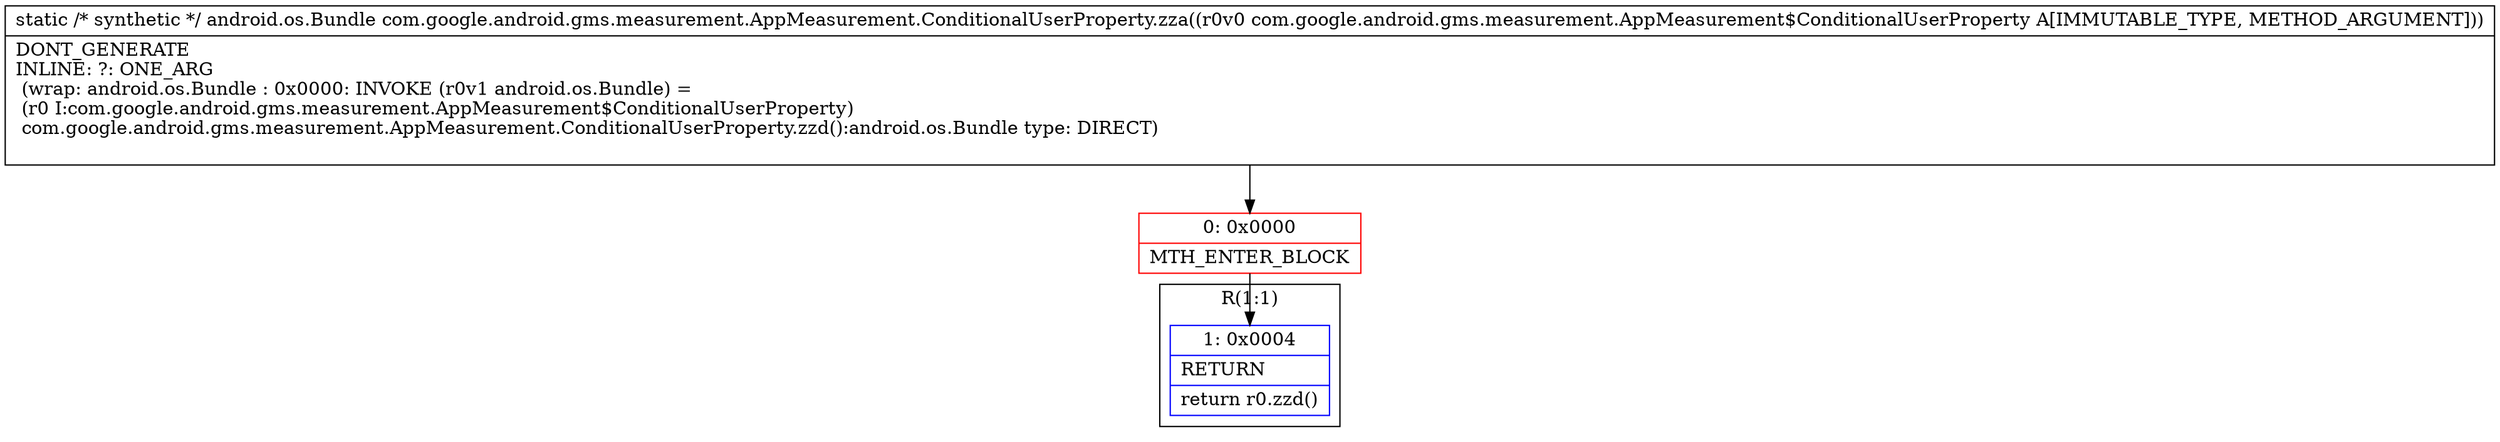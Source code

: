 digraph "CFG forcom.google.android.gms.measurement.AppMeasurement.ConditionalUserProperty.zza(Lcom\/google\/android\/gms\/measurement\/AppMeasurement$ConditionalUserProperty;)Landroid\/os\/Bundle;" {
subgraph cluster_Region_54148385 {
label = "R(1:1)";
node [shape=record,color=blue];
Node_1 [shape=record,label="{1\:\ 0x0004|RETURN\l|return r0.zzd()\l}"];
}
Node_0 [shape=record,color=red,label="{0\:\ 0x0000|MTH_ENTER_BLOCK\l}"];
MethodNode[shape=record,label="{static \/* synthetic *\/ android.os.Bundle com.google.android.gms.measurement.AppMeasurement.ConditionalUserProperty.zza((r0v0 com.google.android.gms.measurement.AppMeasurement$ConditionalUserProperty A[IMMUTABLE_TYPE, METHOD_ARGUMENT]))  | DONT_GENERATE\lINLINE: ?: ONE_ARG  \l  (wrap: android.os.Bundle : 0x0000: INVOKE  (r0v1 android.os.Bundle) = \l  (r0 I:com.google.android.gms.measurement.AppMeasurement$ConditionalUserProperty)\l com.google.android.gms.measurement.AppMeasurement.ConditionalUserProperty.zzd():android.os.Bundle type: DIRECT)\l\l}"];
MethodNode -> Node_0;
Node_0 -> Node_1;
}

